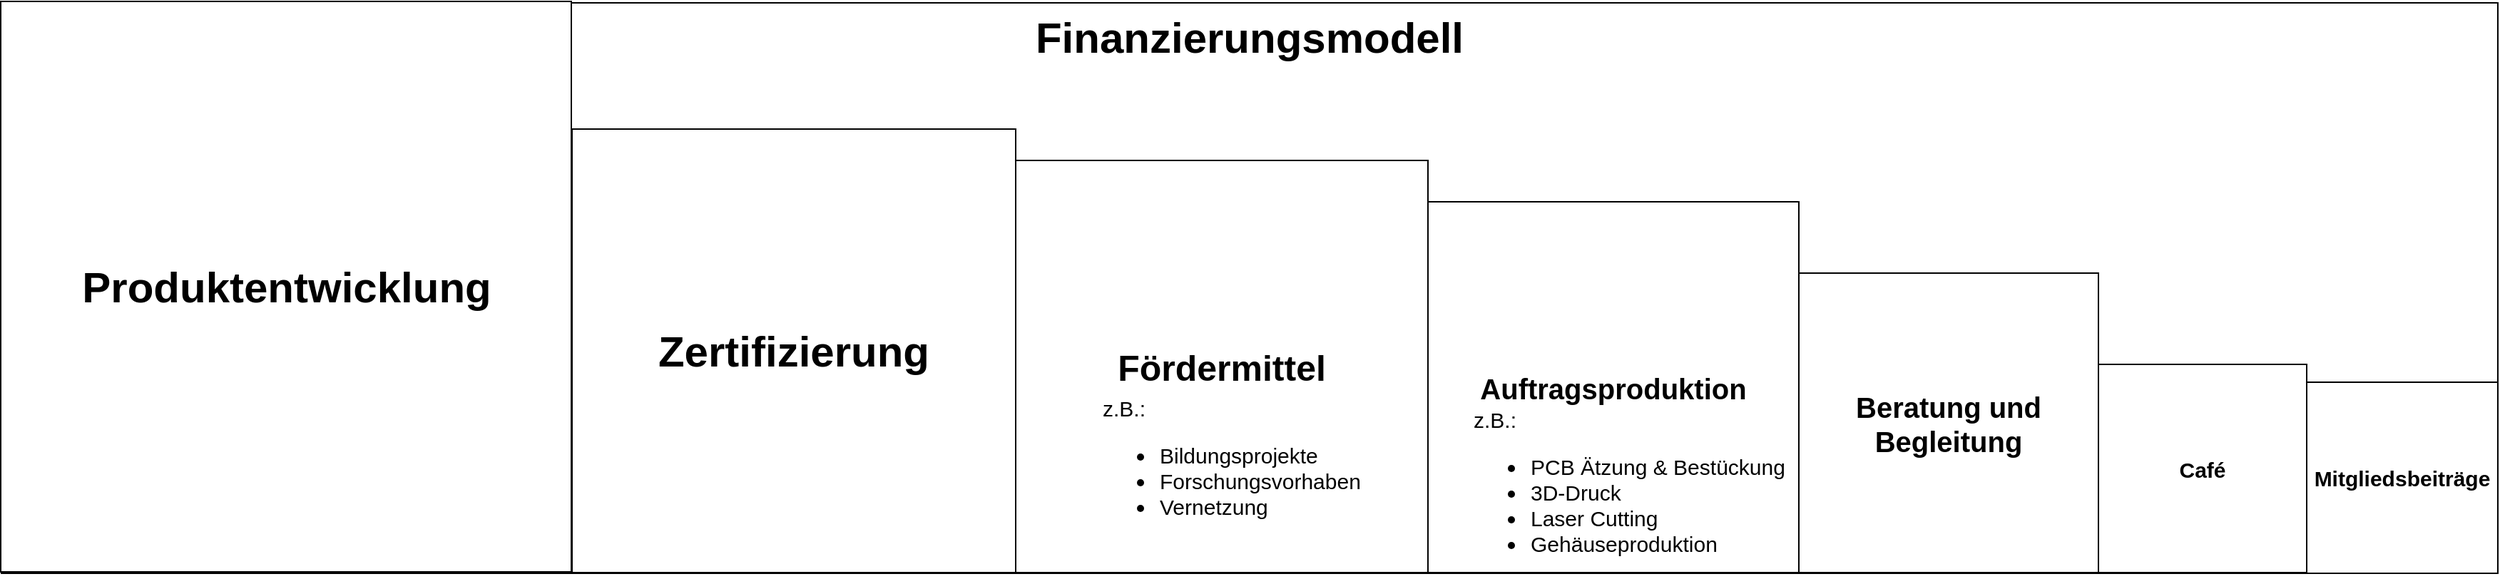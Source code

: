 <mxfile version="10.6.3" type="device"><diagram id="ltBFkckw69idbk2kQAN0" name="Page-1"><mxGraphModel dx="2674" dy="1157" grid="1" gridSize="10" guides="1" tooltips="1" connect="1" arrows="1" fold="1" page="1" pageScale="1" pageWidth="827" pageHeight="1169" math="0" shadow="0"><root><mxCell id="0"/><mxCell id="1" parent="0"/><mxCell id="0_cmUCVHpZ_iHhVl-lm1-4" value="Finanzierungsmodell" style="rounded=0;whiteSpace=wrap;html=1;fontSize=30;align=center;verticalAlign=top;fontStyle=1" vertex="1" parent="1"><mxGeometry y="70" width="1750" height="400" as="geometry"/></mxCell><mxCell id="0_cmUCVHpZ_iHhVl-lm1-1" value="Mitgliedsbeiträge" style="whiteSpace=wrap;html=1;aspect=fixed;fontStyle=1;fontSize=15;" vertex="1" parent="1"><mxGeometry x="1616" y="336" width="134" height="134" as="geometry"/></mxCell><mxCell id="0_cmUCVHpZ_iHhVl-lm1-2" value="Produktentwicklung" style="whiteSpace=wrap;html=1;aspect=fixed;fontStyle=1;fontSize=30;" vertex="1" parent="1"><mxGeometry x="-0.5" y="69" width="400" height="400" as="geometry"/></mxCell><mxCell id="0_cmUCVHpZ_iHhVl-lm1-3" value="Café" style="whiteSpace=wrap;html=1;aspect=fixed;fontStyle=1;fontSize=15;" vertex="1" parent="1"><mxGeometry x="1470" y="323.5" width="146" height="146" as="geometry"/></mxCell><mxCell id="0_cmUCVHpZ_iHhVl-lm1-5" value="&lt;div&gt;Auftragsproduktion&lt;/div&gt;" style="whiteSpace=wrap;html=1;aspect=fixed;fontStyle=1;fontSize=20;align=center;verticalAlign=middle;" vertex="1" parent="1"><mxGeometry x="1000" y="209.5" width="260" height="260" as="geometry"/></mxCell><mxCell id="0_cmUCVHpZ_iHhVl-lm1-6" value="z.B.: &lt;br&gt;&lt;ul&gt;&lt;li&gt;PCB Ätzung &amp;amp; Bestückung&lt;/li&gt;&lt;li&gt;3D-Druck&lt;/li&gt;&lt;li&gt;Laser Cutting&lt;/li&gt;&lt;li&gt;Gehäuseproduktion&lt;br&gt;&lt;/li&gt;&lt;/ul&gt;" style="text;html=1;strokeColor=none;fillColor=none;align=left;verticalAlign=top;whiteSpace=wrap;rounded=0;fontSize=15;" vertex="1" parent="1"><mxGeometry x="1030" y="346.5" width="230" height="130" as="geometry"/></mxCell><mxCell id="0_cmUCVHpZ_iHhVl-lm1-7" value="Zertifizierung" style="whiteSpace=wrap;html=1;aspect=fixed;fontSize=30;align=center;fontStyle=1" vertex="1" parent="1"><mxGeometry x="400" y="158.5" width="311" height="311" as="geometry"/></mxCell><mxCell id="0_cmUCVHpZ_iHhVl-lm1-8" value="Beratung und Begleitung" style="whiteSpace=wrap;html=1;aspect=fixed;fontStyle=1;fontSize=20;align=center;verticalAlign=middle;" vertex="1" parent="1"><mxGeometry x="1260" y="259.5" width="210" height="210" as="geometry"/></mxCell><mxCell id="0_cmUCVHpZ_iHhVl-lm1-9" value="&lt;div style=&quot;font-size: 25px;&quot;&gt;Fördermittel&lt;/div&gt;" style="whiteSpace=wrap;html=1;aspect=fixed;fontStyle=1;fontSize=25;align=center;verticalAlign=middle;" vertex="1" parent="1"><mxGeometry x="711" y="180.5" width="289" height="289" as="geometry"/></mxCell><mxCell id="0_cmUCVHpZ_iHhVl-lm1-10" value="z.B.: &lt;br&gt;&lt;ul&gt;&lt;li&gt;Bildungsprojekte&lt;/li&gt;&lt;li&gt;Forschungsvorhaben&lt;/li&gt;&lt;li&gt;Vernetzung&lt;br&gt;&lt;/li&gt;&lt;/ul&gt;" style="text;html=1;strokeColor=none;fillColor=none;align=left;verticalAlign=top;whiteSpace=wrap;rounded=0;fontSize=15;" vertex="1" parent="1"><mxGeometry x="770" y="338.5" width="210" height="130" as="geometry"/></mxCell></root></mxGraphModel></diagram></mxfile>